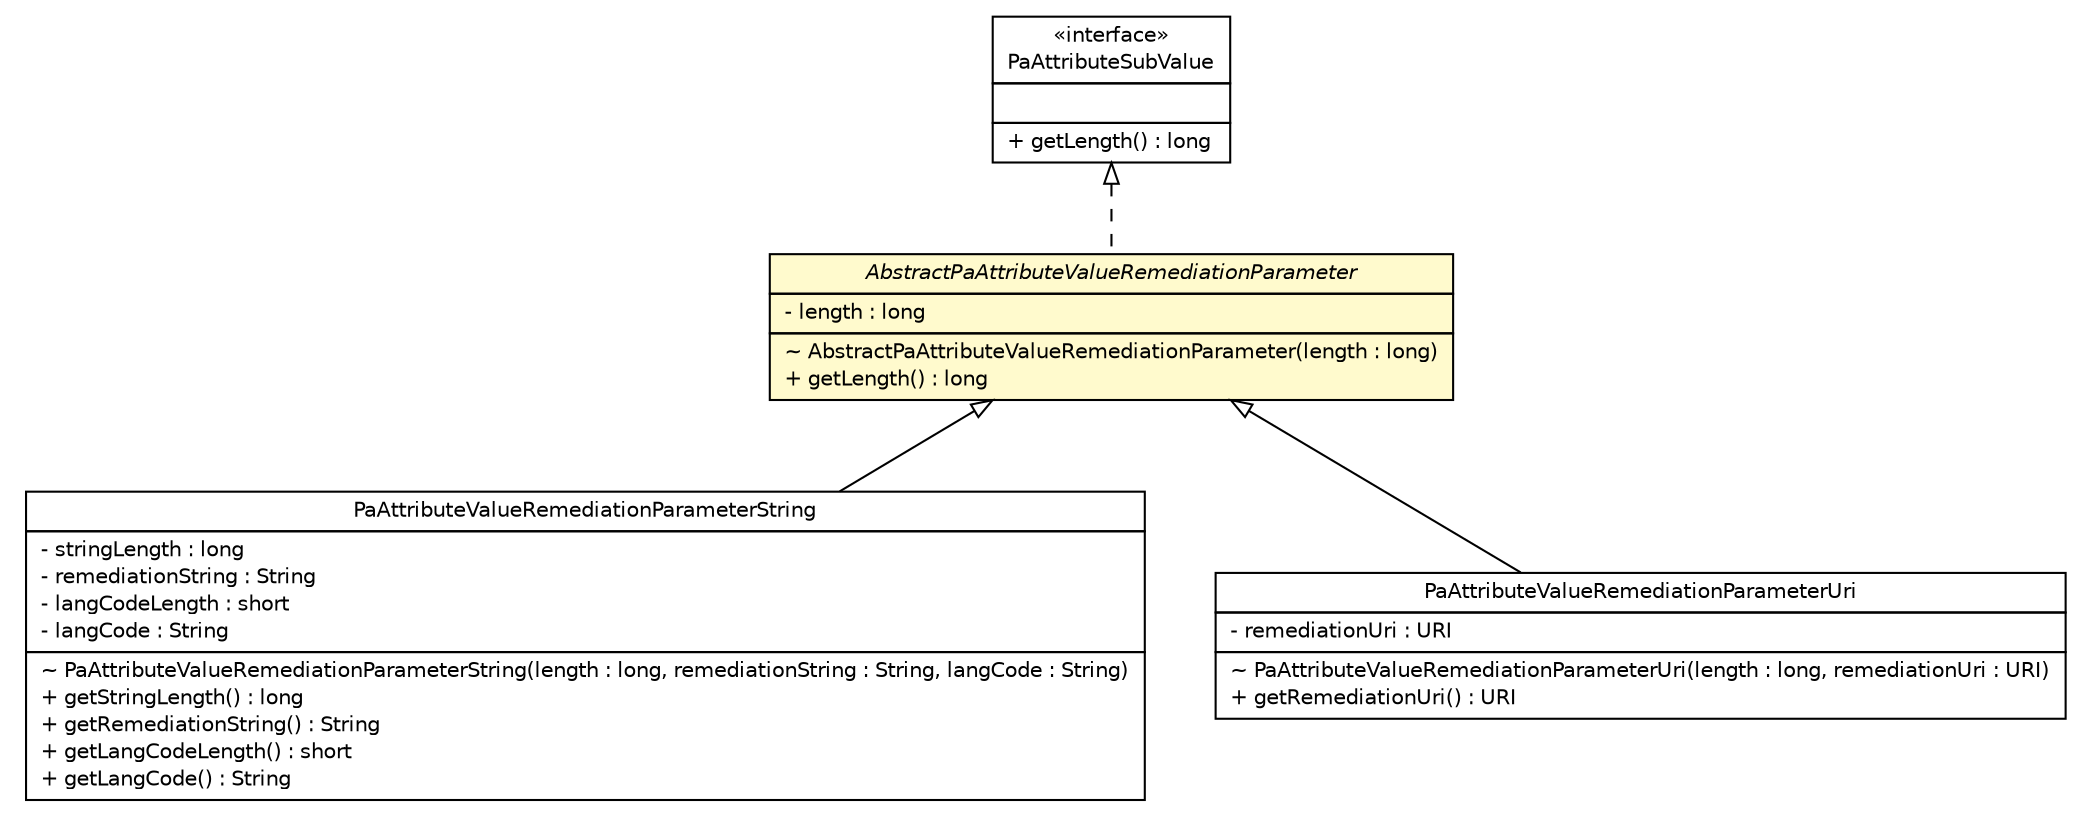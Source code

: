 #!/usr/local/bin/dot
#
# Class diagram 
# Generated by UMLGraph version R5_6 (http://www.umlgraph.org/)
#

digraph G {
	edge [fontname="Helvetica",fontsize=10,labelfontname="Helvetica",labelfontsize=10];
	node [fontname="Helvetica",fontsize=10,shape=plaintext];
	nodesep=0.25;
	ranksep=0.5;
	// org.ietf.nea.pa.attribute.util.AbstractPaAttributeValueRemediationParameter
	c20296 [label=<<table title="org.ietf.nea.pa.attribute.util.AbstractPaAttributeValueRemediationParameter" border="0" cellborder="1" cellspacing="0" cellpadding="2" port="p" bgcolor="lemonChiffon" href="./AbstractPaAttributeValueRemediationParameter.html">
		<tr><td><table border="0" cellspacing="0" cellpadding="1">
<tr><td align="center" balign="center"><font face="Helvetica-Oblique"> AbstractPaAttributeValueRemediationParameter </font></td></tr>
		</table></td></tr>
		<tr><td><table border="0" cellspacing="0" cellpadding="1">
<tr><td align="left" balign="left"> - length : long </td></tr>
		</table></td></tr>
		<tr><td><table border="0" cellspacing="0" cellpadding="1">
<tr><td align="left" balign="left"> ~ AbstractPaAttributeValueRemediationParameter(length : long) </td></tr>
<tr><td align="left" balign="left"> + getLength() : long </td></tr>
		</table></td></tr>
		</table>>, URL="./AbstractPaAttributeValueRemediationParameter.html", fontname="Helvetica", fontcolor="black", fontsize=10.0];
	// org.ietf.nea.pa.attribute.util.PaAttributeValueRemediationParameterString
	c20310 [label=<<table title="org.ietf.nea.pa.attribute.util.PaAttributeValueRemediationParameterString" border="0" cellborder="1" cellspacing="0" cellpadding="2" port="p" href="./PaAttributeValueRemediationParameterString.html">
		<tr><td><table border="0" cellspacing="0" cellpadding="1">
<tr><td align="center" balign="center"> PaAttributeValueRemediationParameterString </td></tr>
		</table></td></tr>
		<tr><td><table border="0" cellspacing="0" cellpadding="1">
<tr><td align="left" balign="left"> - stringLength : long </td></tr>
<tr><td align="left" balign="left"> - remediationString : String </td></tr>
<tr><td align="left" balign="left"> - langCodeLength : short </td></tr>
<tr><td align="left" balign="left"> - langCode : String </td></tr>
		</table></td></tr>
		<tr><td><table border="0" cellspacing="0" cellpadding="1">
<tr><td align="left" balign="left"> ~ PaAttributeValueRemediationParameterString(length : long, remediationString : String, langCode : String) </td></tr>
<tr><td align="left" balign="left"> + getStringLength() : long </td></tr>
<tr><td align="left" balign="left"> + getRemediationString() : String </td></tr>
<tr><td align="left" balign="left"> + getLangCodeLength() : short </td></tr>
<tr><td align="left" balign="left"> + getLangCode() : String </td></tr>
		</table></td></tr>
		</table>>, URL="./PaAttributeValueRemediationParameterString.html", fontname="Helvetica", fontcolor="black", fontsize=10.0];
	// org.ietf.nea.pa.attribute.util.PaAttributeValueRemediationParameterUri
	c20312 [label=<<table title="org.ietf.nea.pa.attribute.util.PaAttributeValueRemediationParameterUri" border="0" cellborder="1" cellspacing="0" cellpadding="2" port="p" href="./PaAttributeValueRemediationParameterUri.html">
		<tr><td><table border="0" cellspacing="0" cellpadding="1">
<tr><td align="center" balign="center"> PaAttributeValueRemediationParameterUri </td></tr>
		</table></td></tr>
		<tr><td><table border="0" cellspacing="0" cellpadding="1">
<tr><td align="left" balign="left"> - remediationUri : URI </td></tr>
		</table></td></tr>
		<tr><td><table border="0" cellspacing="0" cellpadding="1">
<tr><td align="left" balign="left"> ~ PaAttributeValueRemediationParameterUri(length : long, remediationUri : URI) </td></tr>
<tr><td align="left" balign="left"> + getRemediationUri() : URI </td></tr>
		</table></td></tr>
		</table>>, URL="./PaAttributeValueRemediationParameterUri.html", fontname="Helvetica", fontcolor="black", fontsize=10.0];
	// org.ietf.nea.pa.attribute.util.PaAttributeSubValue
	c20316 [label=<<table title="org.ietf.nea.pa.attribute.util.PaAttributeSubValue" border="0" cellborder="1" cellspacing="0" cellpadding="2" port="p" href="./PaAttributeSubValue.html">
		<tr><td><table border="0" cellspacing="0" cellpadding="1">
<tr><td align="center" balign="center"> &#171;interface&#187; </td></tr>
<tr><td align="center" balign="center"> PaAttributeSubValue </td></tr>
		</table></td></tr>
		<tr><td><table border="0" cellspacing="0" cellpadding="1">
<tr><td align="left" balign="left">  </td></tr>
		</table></td></tr>
		<tr><td><table border="0" cellspacing="0" cellpadding="1">
<tr><td align="left" balign="left"> + getLength() : long </td></tr>
		</table></td></tr>
		</table>>, URL="./PaAttributeSubValue.html", fontname="Helvetica", fontcolor="black", fontsize=10.0];
	//org.ietf.nea.pa.attribute.util.AbstractPaAttributeValueRemediationParameter implements org.ietf.nea.pa.attribute.util.PaAttributeSubValue
	c20316:p -> c20296:p [dir=back,arrowtail=empty,style=dashed];
	//org.ietf.nea.pa.attribute.util.PaAttributeValueRemediationParameterString extends org.ietf.nea.pa.attribute.util.AbstractPaAttributeValueRemediationParameter
	c20296:p -> c20310:p [dir=back,arrowtail=empty];
	//org.ietf.nea.pa.attribute.util.PaAttributeValueRemediationParameterUri extends org.ietf.nea.pa.attribute.util.AbstractPaAttributeValueRemediationParameter
	c20296:p -> c20312:p [dir=back,arrowtail=empty];
}

